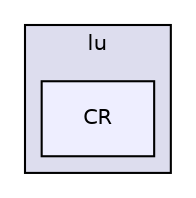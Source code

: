 digraph "libs/lapack-3.6.0/SRC/VARIANTS/lu/CR" {
  compound=true
  node [ fontsize="10", fontname="Helvetica"];
  edge [ labelfontsize="10", labelfontname="Helvetica"];
  subgraph clusterdir_b65ea48d63a4685dd5902bc466ff06f4 {
    graph [ bgcolor="#ddddee", pencolor="black", label="lu" fontname="Helvetica", fontsize="10", URL="dir_b65ea48d63a4685dd5902bc466ff06f4.html"]
  dir_be492cbd7d201fa8b97f52f5b1318eea [shape=box, label="CR", style="filled", fillcolor="#eeeeff", pencolor="black", URL="dir_be492cbd7d201fa8b97f52f5b1318eea.html"];
  }
}
